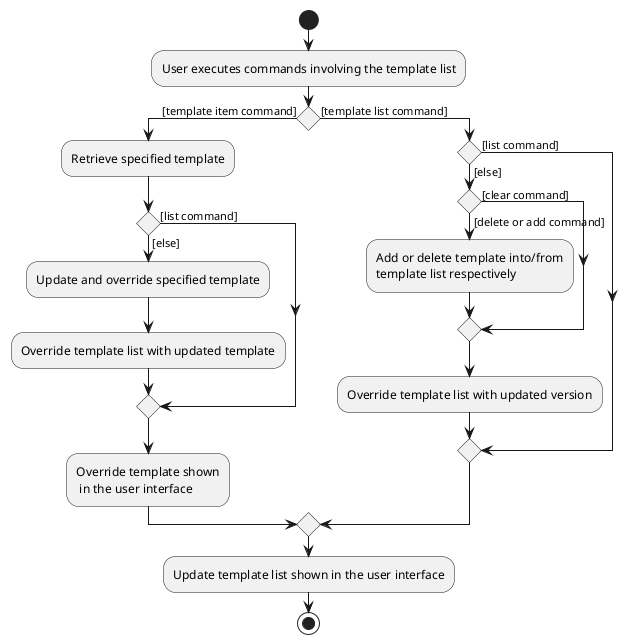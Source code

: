 @startuml
start
:User executes commands involving the template list;

'Since the beta syntax does not support placing the condition outside the
'diamond we place it as the true branch instead.

    if () then ([template item command])
        :Retrieve specified template;
        if () then  ([list command])
        else([else])
        :Update and override specified template;
        :Override template list with updated template;
        endif
        :Override template shown
         in the user interface;
    else ([template list command])
        if () then ([list command])
        else ([else])
            if () then ([delete or add command])
                :Add or delete template into/from
                template list respectively;
            else([clear command])
            endif
            :Override template list with updated version;
        endif
    endif
    :Update template list shown in the user interface;
stop
@enduml
